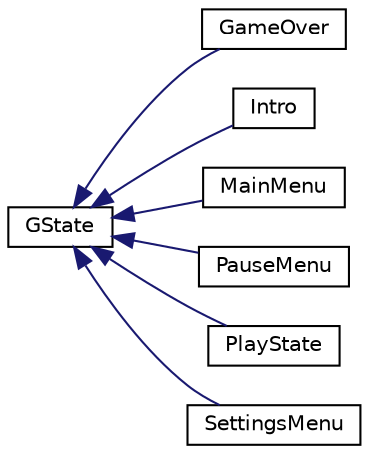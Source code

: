 digraph "Graphical Class Hierarchy"
{
  edge [fontname="Helvetica",fontsize="10",labelfontname="Helvetica",labelfontsize="10"];
  node [fontname="Helvetica",fontsize="10",shape=record];
  rankdir="LR";
  Node1 [label="GState",height=0.2,width=0.4,color="black", fillcolor="white", style="filled",URL="$classGState.html",tooltip="Virtual class from which all game states inherit from. "];
  Node1 -> Node2 [dir="back",color="midnightblue",fontsize="10",style="solid",fontname="Helvetica"];
  Node2 [label="GameOver",height=0.2,width=0.4,color="black", fillcolor="white", style="filled",URL="$classGameOver.html"];
  Node1 -> Node3 [dir="back",color="midnightblue",fontsize="10",style="solid",fontname="Helvetica"];
  Node3 [label="Intro",height=0.2,width=0.4,color="black", fillcolor="white", style="filled",URL="$classIntro.html",tooltip="Game state for the intro screen. "];
  Node1 -> Node4 [dir="back",color="midnightblue",fontsize="10",style="solid",fontname="Helvetica"];
  Node4 [label="MainMenu",height=0.2,width=0.4,color="black", fillcolor="white", style="filled",URL="$classMainMenu.html",tooltip="Game state for the main menu. "];
  Node1 -> Node5 [dir="back",color="midnightblue",fontsize="10",style="solid",fontname="Helvetica"];
  Node5 [label="PauseMenu",height=0.2,width=0.4,color="black", fillcolor="white", style="filled",URL="$classPauseMenu.html",tooltip="Class for the pause menu. "];
  Node1 -> Node6 [dir="back",color="midnightblue",fontsize="10",style="solid",fontname="Helvetica"];
  Node6 [label="PlayState",height=0.2,width=0.4,color="black", fillcolor="white", style="filled",URL="$classPlayState.html",tooltip="Class for the playstate. "];
  Node1 -> Node7 [dir="back",color="midnightblue",fontsize="10",style="solid",fontname="Helvetica"];
  Node7 [label="SettingsMenu",height=0.2,width=0.4,color="black", fillcolor="white", style="filled",URL="$classSettingsMenu.html"];
}
